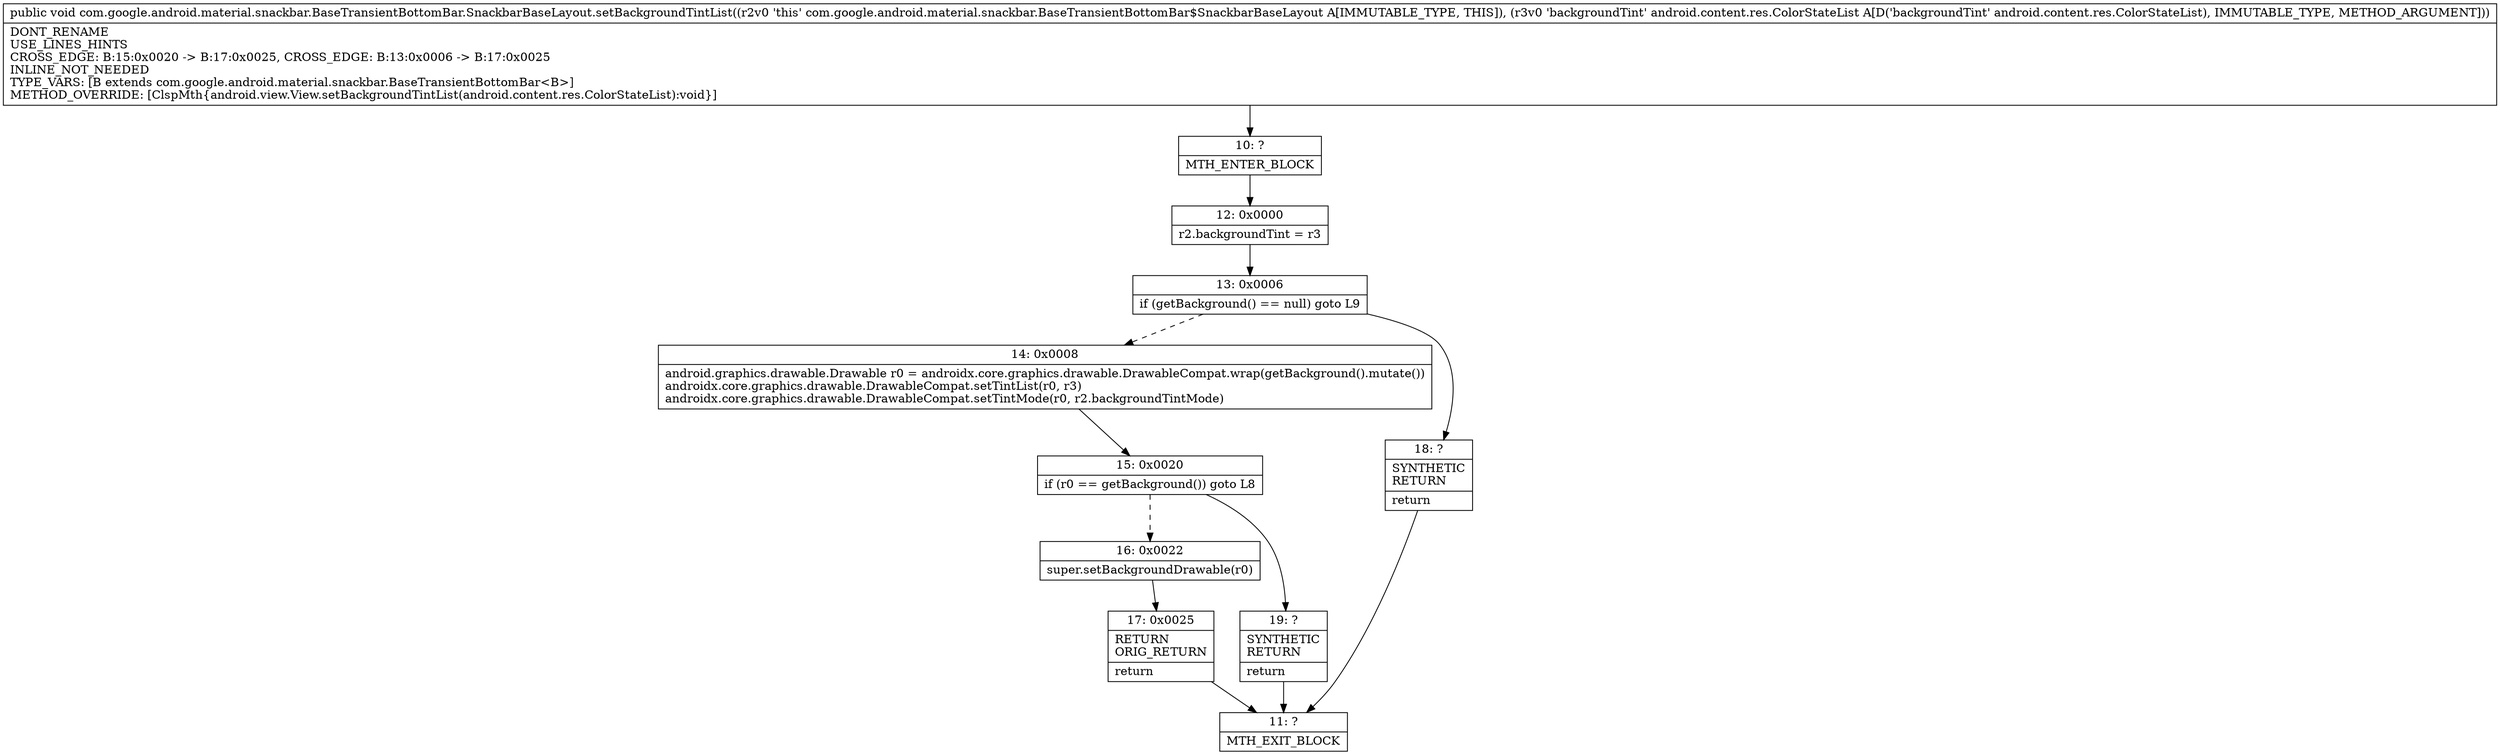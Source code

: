 digraph "CFG forcom.google.android.material.snackbar.BaseTransientBottomBar.SnackbarBaseLayout.setBackgroundTintList(Landroid\/content\/res\/ColorStateList;)V" {
Node_10 [shape=record,label="{10\:\ ?|MTH_ENTER_BLOCK\l}"];
Node_12 [shape=record,label="{12\:\ 0x0000|r2.backgroundTint = r3\l}"];
Node_13 [shape=record,label="{13\:\ 0x0006|if (getBackground() == null) goto L9\l}"];
Node_14 [shape=record,label="{14\:\ 0x0008|android.graphics.drawable.Drawable r0 = androidx.core.graphics.drawable.DrawableCompat.wrap(getBackground().mutate())\landroidx.core.graphics.drawable.DrawableCompat.setTintList(r0, r3)\landroidx.core.graphics.drawable.DrawableCompat.setTintMode(r0, r2.backgroundTintMode)\l}"];
Node_15 [shape=record,label="{15\:\ 0x0020|if (r0 == getBackground()) goto L8\l}"];
Node_16 [shape=record,label="{16\:\ 0x0022|super.setBackgroundDrawable(r0)\l}"];
Node_17 [shape=record,label="{17\:\ 0x0025|RETURN\lORIG_RETURN\l|return\l}"];
Node_11 [shape=record,label="{11\:\ ?|MTH_EXIT_BLOCK\l}"];
Node_19 [shape=record,label="{19\:\ ?|SYNTHETIC\lRETURN\l|return\l}"];
Node_18 [shape=record,label="{18\:\ ?|SYNTHETIC\lRETURN\l|return\l}"];
MethodNode[shape=record,label="{public void com.google.android.material.snackbar.BaseTransientBottomBar.SnackbarBaseLayout.setBackgroundTintList((r2v0 'this' com.google.android.material.snackbar.BaseTransientBottomBar$SnackbarBaseLayout A[IMMUTABLE_TYPE, THIS]), (r3v0 'backgroundTint' android.content.res.ColorStateList A[D('backgroundTint' android.content.res.ColorStateList), IMMUTABLE_TYPE, METHOD_ARGUMENT]))  | DONT_RENAME\lUSE_LINES_HINTS\lCROSS_EDGE: B:15:0x0020 \-\> B:17:0x0025, CROSS_EDGE: B:13:0x0006 \-\> B:17:0x0025\lINLINE_NOT_NEEDED\lTYPE_VARS: [B extends com.google.android.material.snackbar.BaseTransientBottomBar\<B\>]\lMETHOD_OVERRIDE: [ClspMth\{android.view.View.setBackgroundTintList(android.content.res.ColorStateList):void\}]\l}"];
MethodNode -> Node_10;Node_10 -> Node_12;
Node_12 -> Node_13;
Node_13 -> Node_14[style=dashed];
Node_13 -> Node_18;
Node_14 -> Node_15;
Node_15 -> Node_16[style=dashed];
Node_15 -> Node_19;
Node_16 -> Node_17;
Node_17 -> Node_11;
Node_19 -> Node_11;
Node_18 -> Node_11;
}


